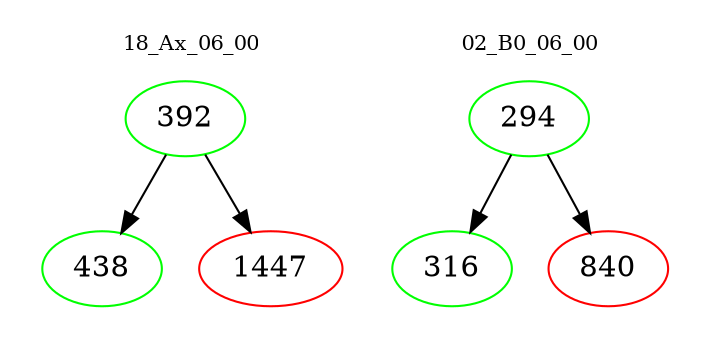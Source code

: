 digraph{
subgraph cluster_0 {
color = white
label = "18_Ax_06_00";
fontsize=10;
T0_392 [label="392", color="green"]
T0_392 -> T0_438 [color="black"]
T0_438 [label="438", color="green"]
T0_392 -> T0_1447 [color="black"]
T0_1447 [label="1447", color="red"]
}
subgraph cluster_1 {
color = white
label = "02_B0_06_00";
fontsize=10;
T1_294 [label="294", color="green"]
T1_294 -> T1_316 [color="black"]
T1_316 [label="316", color="green"]
T1_294 -> T1_840 [color="black"]
T1_840 [label="840", color="red"]
}
}
